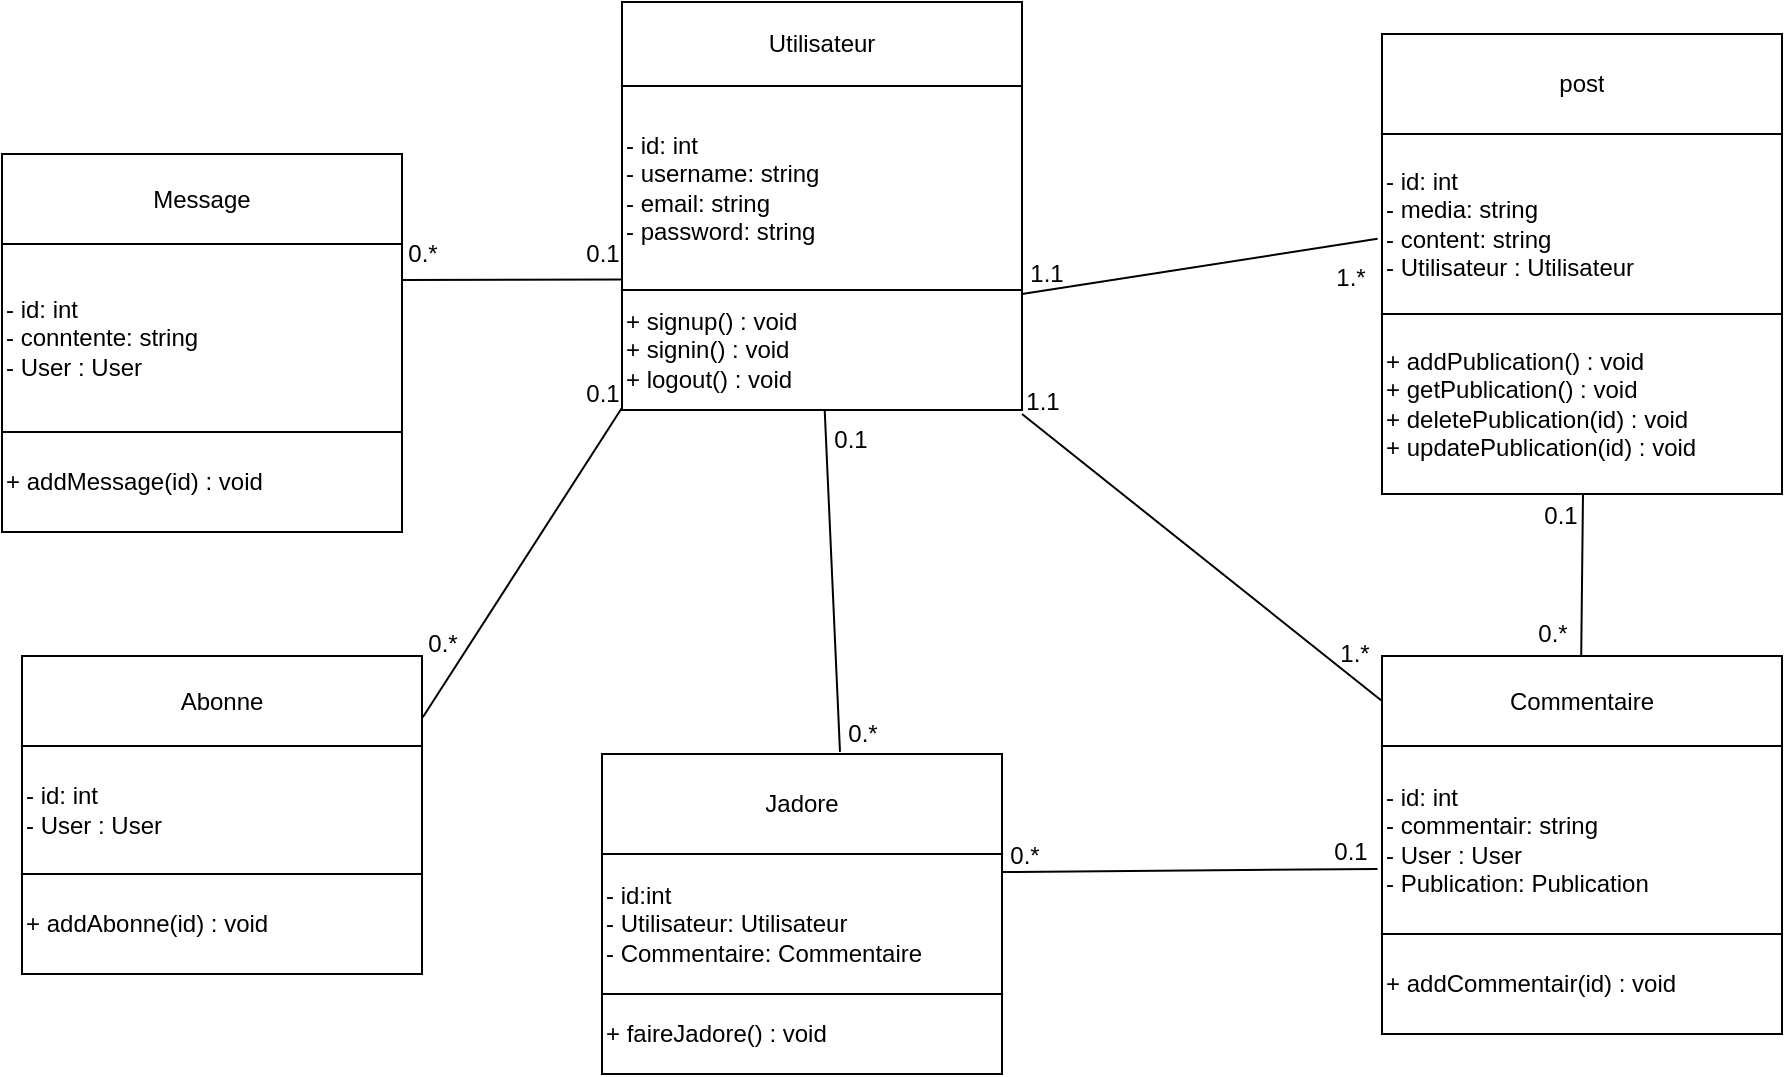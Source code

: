 <mxfile>
    <diagram id="D1PdUppwWknASDzR-Zo_" name="Page-1">
        <mxGraphModel dx="976" dy="427" grid="0" gridSize="10" guides="1" tooltips="1" connect="1" arrows="1" fold="1" page="0" pageScale="1" pageWidth="850" pageHeight="1100" math="0" shadow="0">
            <root>
                <mxCell id="0"/>
                <mxCell id="1" parent="0"/>
                <mxCell id="2" value="" style="shape=table;startSize=0;container=1;collapsible=0;childLayout=tableLayout;" parent="1" vertex="1">
                    <mxGeometry x="120" y="24" width="200" height="204" as="geometry"/>
                </mxCell>
                <mxCell id="3" value="" style="shape=tableRow;horizontal=0;startSize=0;swimlaneHead=0;swimlaneBody=0;top=0;left=0;bottom=0;right=0;collapsible=0;dropTarget=0;fillColor=none;points=[[0,0.5],[1,0.5]];portConstraint=eastwest;" parent="2" vertex="1">
                    <mxGeometry width="200" height="42" as="geometry"/>
                </mxCell>
                <mxCell id="4" value="Utilisateur" style="shape=partialRectangle;html=1;whiteSpace=wrap;connectable=0;overflow=hidden;fillColor=none;top=0;left=0;bottom=0;right=0;pointerEvents=1;" parent="3" vertex="1">
                    <mxGeometry width="200" height="42" as="geometry">
                        <mxRectangle width="200" height="42" as="alternateBounds"/>
                    </mxGeometry>
                </mxCell>
                <mxCell id="5" value="" style="shape=tableRow;horizontal=0;startSize=0;swimlaneHead=0;swimlaneBody=0;top=0;left=0;bottom=0;right=0;collapsible=0;dropTarget=0;fillColor=none;points=[[0,0.5],[1,0.5]];portConstraint=eastwest;" parent="2" vertex="1">
                    <mxGeometry y="42" width="200" height="102" as="geometry"/>
                </mxCell>
                <mxCell id="6" value="&lt;span style=&quot;&quot;&gt;- id: int&lt;/span&gt;&lt;br style=&quot;&quot;&gt;&lt;span style=&quot;&quot;&gt;- username: string&lt;/span&gt;&lt;br style=&quot;&quot;&gt;&lt;span style=&quot;&quot;&gt;- email: string&lt;/span&gt;&lt;br style=&quot;&quot;&gt;&lt;span style=&quot;&quot;&gt;- password: string&lt;br&gt;&lt;/span&gt;" style="shape=partialRectangle;html=1;whiteSpace=wrap;connectable=0;overflow=hidden;fillColor=none;top=0;left=0;bottom=0;right=0;pointerEvents=1;align=left;" parent="5" vertex="1">
                    <mxGeometry width="200" height="102" as="geometry">
                        <mxRectangle width="200" height="102" as="alternateBounds"/>
                    </mxGeometry>
                </mxCell>
                <mxCell id="7" value="" style="shape=tableRow;horizontal=0;startSize=0;swimlaneHead=0;swimlaneBody=0;top=0;left=0;bottom=0;right=0;collapsible=0;dropTarget=0;fillColor=none;points=[[0,0.5],[1,0.5]];portConstraint=eastwest;" parent="2" vertex="1">
                    <mxGeometry y="144" width="200" height="60" as="geometry"/>
                </mxCell>
                <mxCell id="8" value="+&amp;nbsp;&lt;span style=&quot;&quot;&gt;signup&lt;/span&gt;&lt;span style=&quot;&quot;&gt;() : void&lt;/span&gt;&lt;br style=&quot;&quot;&gt;&lt;span style=&quot;&quot;&gt;+ signin&lt;/span&gt;&lt;span style=&quot;&quot;&gt;() : void&lt;br&gt;+ logout() : void&lt;/span&gt;" style="shape=partialRectangle;html=1;whiteSpace=wrap;connectable=0;overflow=hidden;fillColor=none;top=0;left=0;bottom=0;right=0;pointerEvents=1;align=left;" parent="7" vertex="1">
                    <mxGeometry width="200" height="60" as="geometry">
                        <mxRectangle width="200" height="60" as="alternateBounds"/>
                    </mxGeometry>
                </mxCell>
                <mxCell id="30" value="" style="shape=table;startSize=0;container=1;collapsible=0;childLayout=tableLayout;fontStyle=1" parent="1" vertex="1">
                    <mxGeometry x="500" y="351" width="200" height="189" as="geometry"/>
                </mxCell>
                <mxCell id="31" value="" style="shape=tableRow;horizontal=0;startSize=0;swimlaneHead=0;swimlaneBody=0;top=0;left=0;bottom=0;right=0;collapsible=0;dropTarget=0;fillColor=none;points=[[0,0.5],[1,0.5]];portConstraint=eastwest;" parent="30" vertex="1">
                    <mxGeometry width="200" height="45" as="geometry"/>
                </mxCell>
                <mxCell id="32" value="Commentaire" style="shape=partialRectangle;html=1;whiteSpace=wrap;connectable=0;overflow=hidden;fillColor=none;top=0;left=0;bottom=0;right=0;pointerEvents=1;" parent="31" vertex="1">
                    <mxGeometry width="200" height="45" as="geometry">
                        <mxRectangle width="200" height="45" as="alternateBounds"/>
                    </mxGeometry>
                </mxCell>
                <mxCell id="33" value="" style="shape=tableRow;horizontal=0;startSize=0;swimlaneHead=0;swimlaneBody=0;top=0;left=0;bottom=0;right=0;collapsible=0;dropTarget=0;fillColor=none;points=[[0,0.5],[1,0.5]];portConstraint=eastwest;" parent="30" vertex="1">
                    <mxGeometry y="45" width="200" height="94" as="geometry"/>
                </mxCell>
                <mxCell id="34" value="&lt;div style=&quot;&quot;&gt;&lt;span style=&quot;background-color: initial;&quot;&gt;- id: int&lt;/span&gt;&lt;/div&gt;&lt;span style=&quot;&quot;&gt;&lt;div style=&quot;&quot;&gt;&lt;span style=&quot;background-color: initial;&quot;&gt;- commentair: string&lt;/span&gt;&lt;br&gt;&lt;/div&gt;&lt;/span&gt;&lt;span style=&quot;&quot;&gt;&lt;div style=&quot;&quot;&gt;- User : User&lt;span style=&quot;background-color: initial;&quot;&gt;&lt;br&gt;&lt;/span&gt;&lt;/div&gt;&lt;div style=&quot;&quot;&gt;- Publication: Publication&lt;/div&gt;&lt;/span&gt;" style="shape=partialRectangle;html=1;whiteSpace=wrap;connectable=0;overflow=hidden;fillColor=none;top=0;left=0;bottom=0;right=0;pointerEvents=1;align=left;" parent="33" vertex="1">
                    <mxGeometry width="200" height="94" as="geometry">
                        <mxRectangle width="200" height="94" as="alternateBounds"/>
                    </mxGeometry>
                </mxCell>
                <mxCell id="35" value="" style="shape=tableRow;horizontal=0;startSize=0;swimlaneHead=0;swimlaneBody=0;top=0;left=0;bottom=0;right=0;collapsible=0;dropTarget=0;fillColor=none;points=[[0,0.5],[1,0.5]];portConstraint=eastwest;" parent="30" vertex="1">
                    <mxGeometry y="139" width="200" height="50" as="geometry"/>
                </mxCell>
                <mxCell id="36" value="&lt;span style=&quot;&quot;&gt;+ addCommentair&lt;/span&gt;&lt;span style=&quot;&quot;&gt;(id) : void&lt;/span&gt;" style="shape=partialRectangle;html=1;whiteSpace=wrap;connectable=0;overflow=hidden;fillColor=none;top=0;left=0;bottom=0;right=0;pointerEvents=1;align=left;" parent="35" vertex="1">
                    <mxGeometry width="200" height="50" as="geometry">
                        <mxRectangle width="200" height="50" as="alternateBounds"/>
                    </mxGeometry>
                </mxCell>
                <mxCell id="37" value="" style="shape=table;startSize=0;container=1;collapsible=0;childLayout=tableLayout;" parent="1" vertex="1">
                    <mxGeometry x="500" y="40" width="200" height="230" as="geometry"/>
                </mxCell>
                <mxCell id="38" value="" style="shape=tableRow;horizontal=0;startSize=0;swimlaneHead=0;swimlaneBody=0;top=0;left=0;bottom=0;right=0;collapsible=0;dropTarget=0;fillColor=none;points=[[0,0.5],[1,0.5]];portConstraint=eastwest;" parent="37" vertex="1">
                    <mxGeometry width="200" height="50" as="geometry"/>
                </mxCell>
                <mxCell id="39" value="post" style="shape=partialRectangle;html=1;whiteSpace=wrap;connectable=0;overflow=hidden;fillColor=none;top=0;left=0;bottom=0;right=0;pointerEvents=1;" parent="38" vertex="1">
                    <mxGeometry width="200" height="50" as="geometry">
                        <mxRectangle width="200" height="50" as="alternateBounds"/>
                    </mxGeometry>
                </mxCell>
                <mxCell id="40" value="" style="shape=tableRow;horizontal=0;startSize=0;swimlaneHead=0;swimlaneBody=0;top=0;left=0;bottom=0;right=0;collapsible=0;dropTarget=0;fillColor=none;points=[[0,0.5],[1,0.5]];portConstraint=eastwest;" parent="37" vertex="1">
                    <mxGeometry y="50" width="200" height="90" as="geometry"/>
                </mxCell>
                <mxCell id="41" value="- id: int&amp;nbsp;&lt;br&gt;- media: string&lt;br&gt;- content: string&lt;br&gt;- Utilisateur : Utilisateur&amp;nbsp;" style="shape=partialRectangle;html=1;whiteSpace=wrap;connectable=0;overflow=hidden;fillColor=none;top=0;left=0;bottom=0;right=0;pointerEvents=1;align=left;" parent="40" vertex="1">
                    <mxGeometry width="200" height="90" as="geometry">
                        <mxRectangle width="200" height="90" as="alternateBounds"/>
                    </mxGeometry>
                </mxCell>
                <mxCell id="42" value="" style="shape=tableRow;horizontal=0;startSize=0;swimlaneHead=0;swimlaneBody=0;top=0;left=0;bottom=0;right=0;collapsible=0;dropTarget=0;fillColor=none;points=[[0,0.5],[1,0.5]];portConstraint=eastwest;" parent="37" vertex="1">
                    <mxGeometry y="140" width="200" height="90" as="geometry"/>
                </mxCell>
                <mxCell id="43" value="+ addPublication() : void&lt;br&gt;+ getPublication() : void&lt;br&gt;+ deletePublication(id) : void&lt;br&gt;+ updatePublication(id) : void" style="shape=partialRectangle;html=1;whiteSpace=wrap;connectable=0;overflow=hidden;fillColor=none;top=0;left=0;bottom=0;right=0;pointerEvents=1;align=left;" parent="42" vertex="1">
                    <mxGeometry width="200" height="90" as="geometry">
                        <mxRectangle width="200" height="90" as="alternateBounds"/>
                    </mxGeometry>
                </mxCell>
                <mxCell id="44" value="" style="shape=table;startSize=0;container=1;collapsible=0;childLayout=tableLayout;" parent="1" vertex="1">
                    <mxGeometry x="110" y="400" width="200" height="160.0" as="geometry"/>
                </mxCell>
                <mxCell id="45" value="" style="shape=tableRow;horizontal=0;startSize=0;swimlaneHead=0;swimlaneBody=0;top=0;left=0;bottom=0;right=0;collapsible=0;dropTarget=0;fillColor=none;points=[[0,0.5],[1,0.5]];portConstraint=eastwest;" parent="44" vertex="1">
                    <mxGeometry width="200" height="50" as="geometry"/>
                </mxCell>
                <mxCell id="46" value="Jadore" style="shape=partialRectangle;html=1;whiteSpace=wrap;connectable=0;overflow=hidden;fillColor=none;top=0;left=0;bottom=0;right=0;pointerEvents=1;" parent="45" vertex="1">
                    <mxGeometry width="200" height="50" as="geometry">
                        <mxRectangle width="200" height="50" as="alternateBounds"/>
                    </mxGeometry>
                </mxCell>
                <mxCell id="47" value="" style="shape=tableRow;horizontal=0;startSize=0;swimlaneHead=0;swimlaneBody=0;top=0;left=0;bottom=0;right=0;collapsible=0;dropTarget=0;fillColor=none;points=[[0,0.5],[1,0.5]];portConstraint=eastwest;" parent="44" vertex="1">
                    <mxGeometry y="50" width="200" height="70" as="geometry"/>
                </mxCell>
                <mxCell id="48" value="- id:int&lt;br&gt;- Utilisateur: Utilisateur&lt;br&gt;- Commentaire: Commentaire" style="shape=partialRectangle;html=1;whiteSpace=wrap;connectable=0;overflow=hidden;fillColor=none;top=0;left=0;bottom=0;right=0;pointerEvents=1;align=left;" parent="47" vertex="1">
                    <mxGeometry width="200" height="70" as="geometry">
                        <mxRectangle width="200" height="70" as="alternateBounds"/>
                    </mxGeometry>
                </mxCell>
                <mxCell id="49" value="" style="shape=tableRow;horizontal=0;startSize=0;swimlaneHead=0;swimlaneBody=0;top=0;left=0;bottom=0;right=0;collapsible=0;dropTarget=0;fillColor=none;points=[[0,0.5],[1,0.5]];portConstraint=eastwest;" parent="44" vertex="1">
                    <mxGeometry y="120" width="200" height="40" as="geometry"/>
                </mxCell>
                <mxCell id="50" value="+ faireJadore() : void" style="shape=partialRectangle;html=1;whiteSpace=wrap;connectable=0;overflow=hidden;fillColor=none;top=0;left=0;bottom=0;right=0;pointerEvents=1;align=left;" parent="49" vertex="1">
                    <mxGeometry width="200" height="40" as="geometry">
                        <mxRectangle width="200" height="40" as="alternateBounds"/>
                    </mxGeometry>
                </mxCell>
                <mxCell id="51" value="" style="endArrow=none;html=1;entryX=-0.011;entryY=0.582;entryDx=0;entryDy=0;entryPerimeter=0;" parent="1" target="40" edge="1">
                    <mxGeometry width="50" height="50" relative="1" as="geometry">
                        <mxPoint x="320" y="170" as="sourcePoint"/>
                        <mxPoint x="370" y="120" as="targetPoint"/>
                    </mxGeometry>
                </mxCell>
                <mxCell id="52" value="1.1" style="text;html=1;align=center;verticalAlign=middle;resizable=0;points=[];autosize=1;strokeColor=none;fillColor=none;" parent="1" vertex="1">
                    <mxGeometry x="312" y="145" width="40" height="30" as="geometry"/>
                </mxCell>
                <mxCell id="53" value="1.*" style="text;html=1;align=center;verticalAlign=middle;resizable=0;points=[];autosize=1;strokeColor=none;fillColor=none;" parent="1" vertex="1">
                    <mxGeometry x="464" y="147" width="40" height="30" as="geometry"/>
                </mxCell>
                <mxCell id="54" value="" style="endArrow=none;html=1;exitX=0.595;exitY=-0.021;exitDx=0;exitDy=0;exitPerimeter=0;" parent="1" source="45" target="7" edge="1">
                    <mxGeometry width="50" height="50" relative="1" as="geometry">
                        <mxPoint x="230" y="380" as="sourcePoint"/>
                        <mxPoint x="407.8" y="381.48" as="targetPoint"/>
                    </mxGeometry>
                </mxCell>
                <mxCell id="55" value="0.1" style="text;html=1;align=center;verticalAlign=middle;resizable=0;points=[];autosize=1;strokeColor=none;fillColor=none;" parent="1" vertex="1">
                    <mxGeometry x="214" y="228" width="40" height="30" as="geometry"/>
                </mxCell>
                <mxCell id="56" value="0.*" style="text;html=1;align=center;verticalAlign=middle;resizable=0;points=[];autosize=1;strokeColor=none;fillColor=none;" parent="1" vertex="1">
                    <mxGeometry x="220" y="375" width="40" height="30" as="geometry"/>
                </mxCell>
                <mxCell id="57" value="" style="endArrow=none;html=1;exitX=0.998;exitY=0.129;exitDx=0;exitDy=0;exitPerimeter=0;entryX=-0.011;entryY=0.654;entryDx=0;entryDy=0;entryPerimeter=0;" parent="1" source="47" target="33" edge="1">
                    <mxGeometry width="50" height="50" relative="1" as="geometry">
                        <mxPoint x="337.79" y="468.95" as="sourcePoint"/>
                        <mxPoint x="329.998" y="340" as="targetPoint"/>
                    </mxGeometry>
                </mxCell>
                <mxCell id="58" value="0.*" style="text;html=1;align=center;verticalAlign=middle;resizable=0;points=[];autosize=1;strokeColor=none;fillColor=none;" parent="1" vertex="1">
                    <mxGeometry x="301" y="436" width="40" height="30" as="geometry"/>
                </mxCell>
                <mxCell id="59" value="0.1" style="text;html=1;align=center;verticalAlign=middle;resizable=0;points=[];autosize=1;strokeColor=none;fillColor=none;" parent="1" vertex="1">
                    <mxGeometry x="464" y="434" width="40" height="30" as="geometry"/>
                </mxCell>
                <mxCell id="60" value="" style="endArrow=none;html=1;exitX=0.498;exitY=0.008;exitDx=0;exitDy=0;exitPerimeter=0;" parent="1" source="31" edge="1">
                    <mxGeometry width="50" height="50" relative="1" as="geometry">
                        <mxPoint x="599.5" y="368.95" as="sourcePoint"/>
                        <mxPoint x="600.5" y="270" as="targetPoint"/>
                    </mxGeometry>
                </mxCell>
                <mxCell id="61" value="0.1" style="text;html=1;align=center;verticalAlign=middle;resizable=0;points=[];autosize=1;strokeColor=none;fillColor=none;" parent="1" vertex="1">
                    <mxGeometry x="569" y="266" width="40" height="30" as="geometry"/>
                </mxCell>
                <mxCell id="62" value="0.*" style="text;html=1;align=center;verticalAlign=middle;resizable=0;points=[];autosize=1;strokeColor=none;fillColor=none;" parent="1" vertex="1">
                    <mxGeometry x="565" y="325" width="40" height="30" as="geometry"/>
                </mxCell>
                <mxCell id="63" value="" style="endArrow=none;html=1;entryX=0;entryY=0.5;entryDx=0;entryDy=0;" parent="1" target="31" edge="1">
                    <mxGeometry width="50" height="50" relative="1" as="geometry">
                        <mxPoint x="320" y="230" as="sourcePoint"/>
                        <mxPoint x="497.8" y="231.48" as="targetPoint"/>
                    </mxGeometry>
                </mxCell>
                <mxCell id="64" value="1.1" style="text;html=1;align=center;verticalAlign=middle;resizable=0;points=[];autosize=1;strokeColor=none;fillColor=none;" parent="1" vertex="1">
                    <mxGeometry x="310" y="209" width="40" height="30" as="geometry"/>
                </mxCell>
                <mxCell id="65" value="1.*" style="text;html=1;align=center;verticalAlign=middle;resizable=0;points=[];autosize=1;strokeColor=none;fillColor=none;" parent="1" vertex="1">
                    <mxGeometry x="466" y="335" width="40" height="30" as="geometry"/>
                </mxCell>
                <mxCell id="69" value="" style="shape=table;startSize=0;container=1;collapsible=0;childLayout=tableLayout;fontStyle=1" parent="1" vertex="1">
                    <mxGeometry x="-190" y="100" width="200" height="189" as="geometry"/>
                </mxCell>
                <mxCell id="70" value="" style="shape=tableRow;horizontal=0;startSize=0;swimlaneHead=0;swimlaneBody=0;top=0;left=0;bottom=0;right=0;collapsible=0;dropTarget=0;fillColor=none;points=[[0,0.5],[1,0.5]];portConstraint=eastwest;" parent="69" vertex="1">
                    <mxGeometry width="200" height="45" as="geometry"/>
                </mxCell>
                <mxCell id="71" value="Message" style="shape=partialRectangle;html=1;whiteSpace=wrap;connectable=0;overflow=hidden;fillColor=none;top=0;left=0;bottom=0;right=0;pointerEvents=1;" parent="70" vertex="1">
                    <mxGeometry width="200" height="45" as="geometry">
                        <mxRectangle width="200" height="45" as="alternateBounds"/>
                    </mxGeometry>
                </mxCell>
                <mxCell id="72" value="" style="shape=tableRow;horizontal=0;startSize=0;swimlaneHead=0;swimlaneBody=0;top=0;left=0;bottom=0;right=0;collapsible=0;dropTarget=0;fillColor=none;points=[[0,0.5],[1,0.5]];portConstraint=eastwest;" parent="69" vertex="1">
                    <mxGeometry y="45" width="200" height="94" as="geometry"/>
                </mxCell>
                <mxCell id="73" value="&lt;div style=&quot;&quot;&gt;&lt;span style=&quot;background-color: initial;&quot;&gt;- id: int&lt;/span&gt;&lt;/div&gt;&lt;span style=&quot;&quot;&gt;&lt;div style=&quot;&quot;&gt;&lt;span style=&quot;background-color: initial;&quot;&gt;- conntente: string&lt;/span&gt;&lt;br&gt;&lt;/div&gt;&lt;/span&gt;&lt;span style=&quot;&quot;&gt;&lt;div style=&quot;&quot;&gt;&lt;span style=&quot;background-color: initial;&quot;&gt;- User : User&lt;/span&gt;&lt;br&gt;&lt;/div&gt;&lt;/span&gt;" style="shape=partialRectangle;html=1;whiteSpace=wrap;connectable=0;overflow=hidden;fillColor=none;top=0;left=0;bottom=0;right=0;pointerEvents=1;align=left;" parent="72" vertex="1">
                    <mxGeometry width="200" height="94" as="geometry">
                        <mxRectangle width="200" height="94" as="alternateBounds"/>
                    </mxGeometry>
                </mxCell>
                <mxCell id="74" value="" style="shape=tableRow;horizontal=0;startSize=0;swimlaneHead=0;swimlaneBody=0;top=0;left=0;bottom=0;right=0;collapsible=0;dropTarget=0;fillColor=none;points=[[0,0.5],[1,0.5]];portConstraint=eastwest;" parent="69" vertex="1">
                    <mxGeometry y="139" width="200" height="50" as="geometry"/>
                </mxCell>
                <mxCell id="75" value="&lt;span style=&quot;&quot;&gt;+ addMessage&lt;/span&gt;&lt;span style=&quot;&quot;&gt;(id) : void&lt;/span&gt;" style="shape=partialRectangle;html=1;whiteSpace=wrap;connectable=0;overflow=hidden;fillColor=none;top=0;left=0;bottom=0;right=0;pointerEvents=1;align=left;" parent="74" vertex="1">
                    <mxGeometry width="200" height="50" as="geometry">
                        <mxRectangle width="200" height="50" as="alternateBounds"/>
                    </mxGeometry>
                </mxCell>
                <mxCell id="76" value="" style="endArrow=none;html=1;entryX=-0.011;entryY=0.582;entryDx=0;entryDy=0;entryPerimeter=0;" parent="1" edge="1">
                    <mxGeometry width="50" height="50" relative="1" as="geometry">
                        <mxPoint x="10" y="163" as="sourcePoint"/>
                        <mxPoint x="120.0" y="162.74" as="targetPoint"/>
                    </mxGeometry>
                </mxCell>
                <mxCell id="77" value="0.*" style="text;html=1;align=center;verticalAlign=middle;resizable=0;points=[];autosize=1;strokeColor=none;fillColor=none;" parent="1" vertex="1">
                    <mxGeometry y="135" width="40" height="30" as="geometry"/>
                </mxCell>
                <mxCell id="78" value="0.1" style="text;html=1;align=center;verticalAlign=middle;resizable=0;points=[];autosize=1;strokeColor=none;fillColor=none;" parent="1" vertex="1">
                    <mxGeometry x="90" y="135" width="40" height="30" as="geometry"/>
                </mxCell>
                <mxCell id="79" value="" style="shape=table;startSize=0;container=1;collapsible=0;childLayout=tableLayout;fontStyle=1" parent="1" vertex="1">
                    <mxGeometry x="-180" y="351" width="200" height="159" as="geometry"/>
                </mxCell>
                <mxCell id="80" value="" style="shape=tableRow;horizontal=0;startSize=0;swimlaneHead=0;swimlaneBody=0;top=0;left=0;bottom=0;right=0;collapsible=0;dropTarget=0;fillColor=none;points=[[0,0.5],[1,0.5]];portConstraint=eastwest;" parent="79" vertex="1">
                    <mxGeometry width="200" height="45" as="geometry"/>
                </mxCell>
                <mxCell id="81" value="Abonne" style="shape=partialRectangle;html=1;whiteSpace=wrap;connectable=0;overflow=hidden;fillColor=none;top=0;left=0;bottom=0;right=0;pointerEvents=1;" parent="80" vertex="1">
                    <mxGeometry width="200" height="45" as="geometry">
                        <mxRectangle width="200" height="45" as="alternateBounds"/>
                    </mxGeometry>
                </mxCell>
                <mxCell id="82" value="" style="shape=tableRow;horizontal=0;startSize=0;swimlaneHead=0;swimlaneBody=0;top=0;left=0;bottom=0;right=0;collapsible=0;dropTarget=0;fillColor=none;points=[[0,0.5],[1,0.5]];portConstraint=eastwest;" parent="79" vertex="1">
                    <mxGeometry y="45" width="200" height="64" as="geometry"/>
                </mxCell>
                <mxCell id="83" value="&lt;div style=&quot;&quot;&gt;&lt;span style=&quot;background-color: initial;&quot;&gt;- id: int&lt;/span&gt;&lt;/div&gt;&lt;span style=&quot;&quot;&gt;&lt;div style=&quot;&quot;&gt;&lt;span style=&quot;background-color: initial;&quot;&gt;- User : User&lt;/span&gt;&lt;br&gt;&lt;/div&gt;&lt;/span&gt;" style="shape=partialRectangle;html=1;whiteSpace=wrap;connectable=0;overflow=hidden;fillColor=none;top=0;left=0;bottom=0;right=0;pointerEvents=1;align=left;" parent="82" vertex="1">
                    <mxGeometry width="200" height="64" as="geometry">
                        <mxRectangle width="200" height="64" as="alternateBounds"/>
                    </mxGeometry>
                </mxCell>
                <mxCell id="84" value="" style="shape=tableRow;horizontal=0;startSize=0;swimlaneHead=0;swimlaneBody=0;top=0;left=0;bottom=0;right=0;collapsible=0;dropTarget=0;fillColor=none;points=[[0,0.5],[1,0.5]];portConstraint=eastwest;" parent="79" vertex="1">
                    <mxGeometry y="109" width="200" height="50" as="geometry"/>
                </mxCell>
                <mxCell id="85" value="&lt;span style=&quot;&quot;&gt;+ addAbonne&lt;/span&gt;&lt;span style=&quot;&quot;&gt;(id) : void&lt;/span&gt;" style="shape=partialRectangle;html=1;whiteSpace=wrap;connectable=0;overflow=hidden;fillColor=none;top=0;left=0;bottom=0;right=0;pointerEvents=1;align=left;" parent="84" vertex="1">
                    <mxGeometry width="200" height="50" as="geometry">
                        <mxRectangle width="200" height="50" as="alternateBounds"/>
                    </mxGeometry>
                </mxCell>
                <mxCell id="86" value="" style="endArrow=none;html=1;entryX=-0.011;entryY=0.582;entryDx=0;entryDy=0;entryPerimeter=0;exitX=1.002;exitY=0.681;exitDx=0;exitDy=0;exitPerimeter=0;" parent="1" source="80" edge="1">
                    <mxGeometry width="50" height="50" relative="1" as="geometry">
                        <mxPoint x="10" y="227.15" as="sourcePoint"/>
                        <mxPoint x="120.0" y="226.89" as="targetPoint"/>
                    </mxGeometry>
                </mxCell>
                <mxCell id="87" value="0.1" style="text;html=1;align=center;verticalAlign=middle;resizable=0;points=[];autosize=1;strokeColor=none;fillColor=none;" parent="1" vertex="1">
                    <mxGeometry x="90" y="205" width="40" height="30" as="geometry"/>
                </mxCell>
                <mxCell id="88" value="0.*" style="text;html=1;align=center;verticalAlign=middle;resizable=0;points=[];autosize=1;strokeColor=none;fillColor=none;" parent="1" vertex="1">
                    <mxGeometry x="10" y="330" width="40" height="30" as="geometry"/>
                </mxCell>
            </root>
        </mxGraphModel>
    </diagram>
</mxfile>